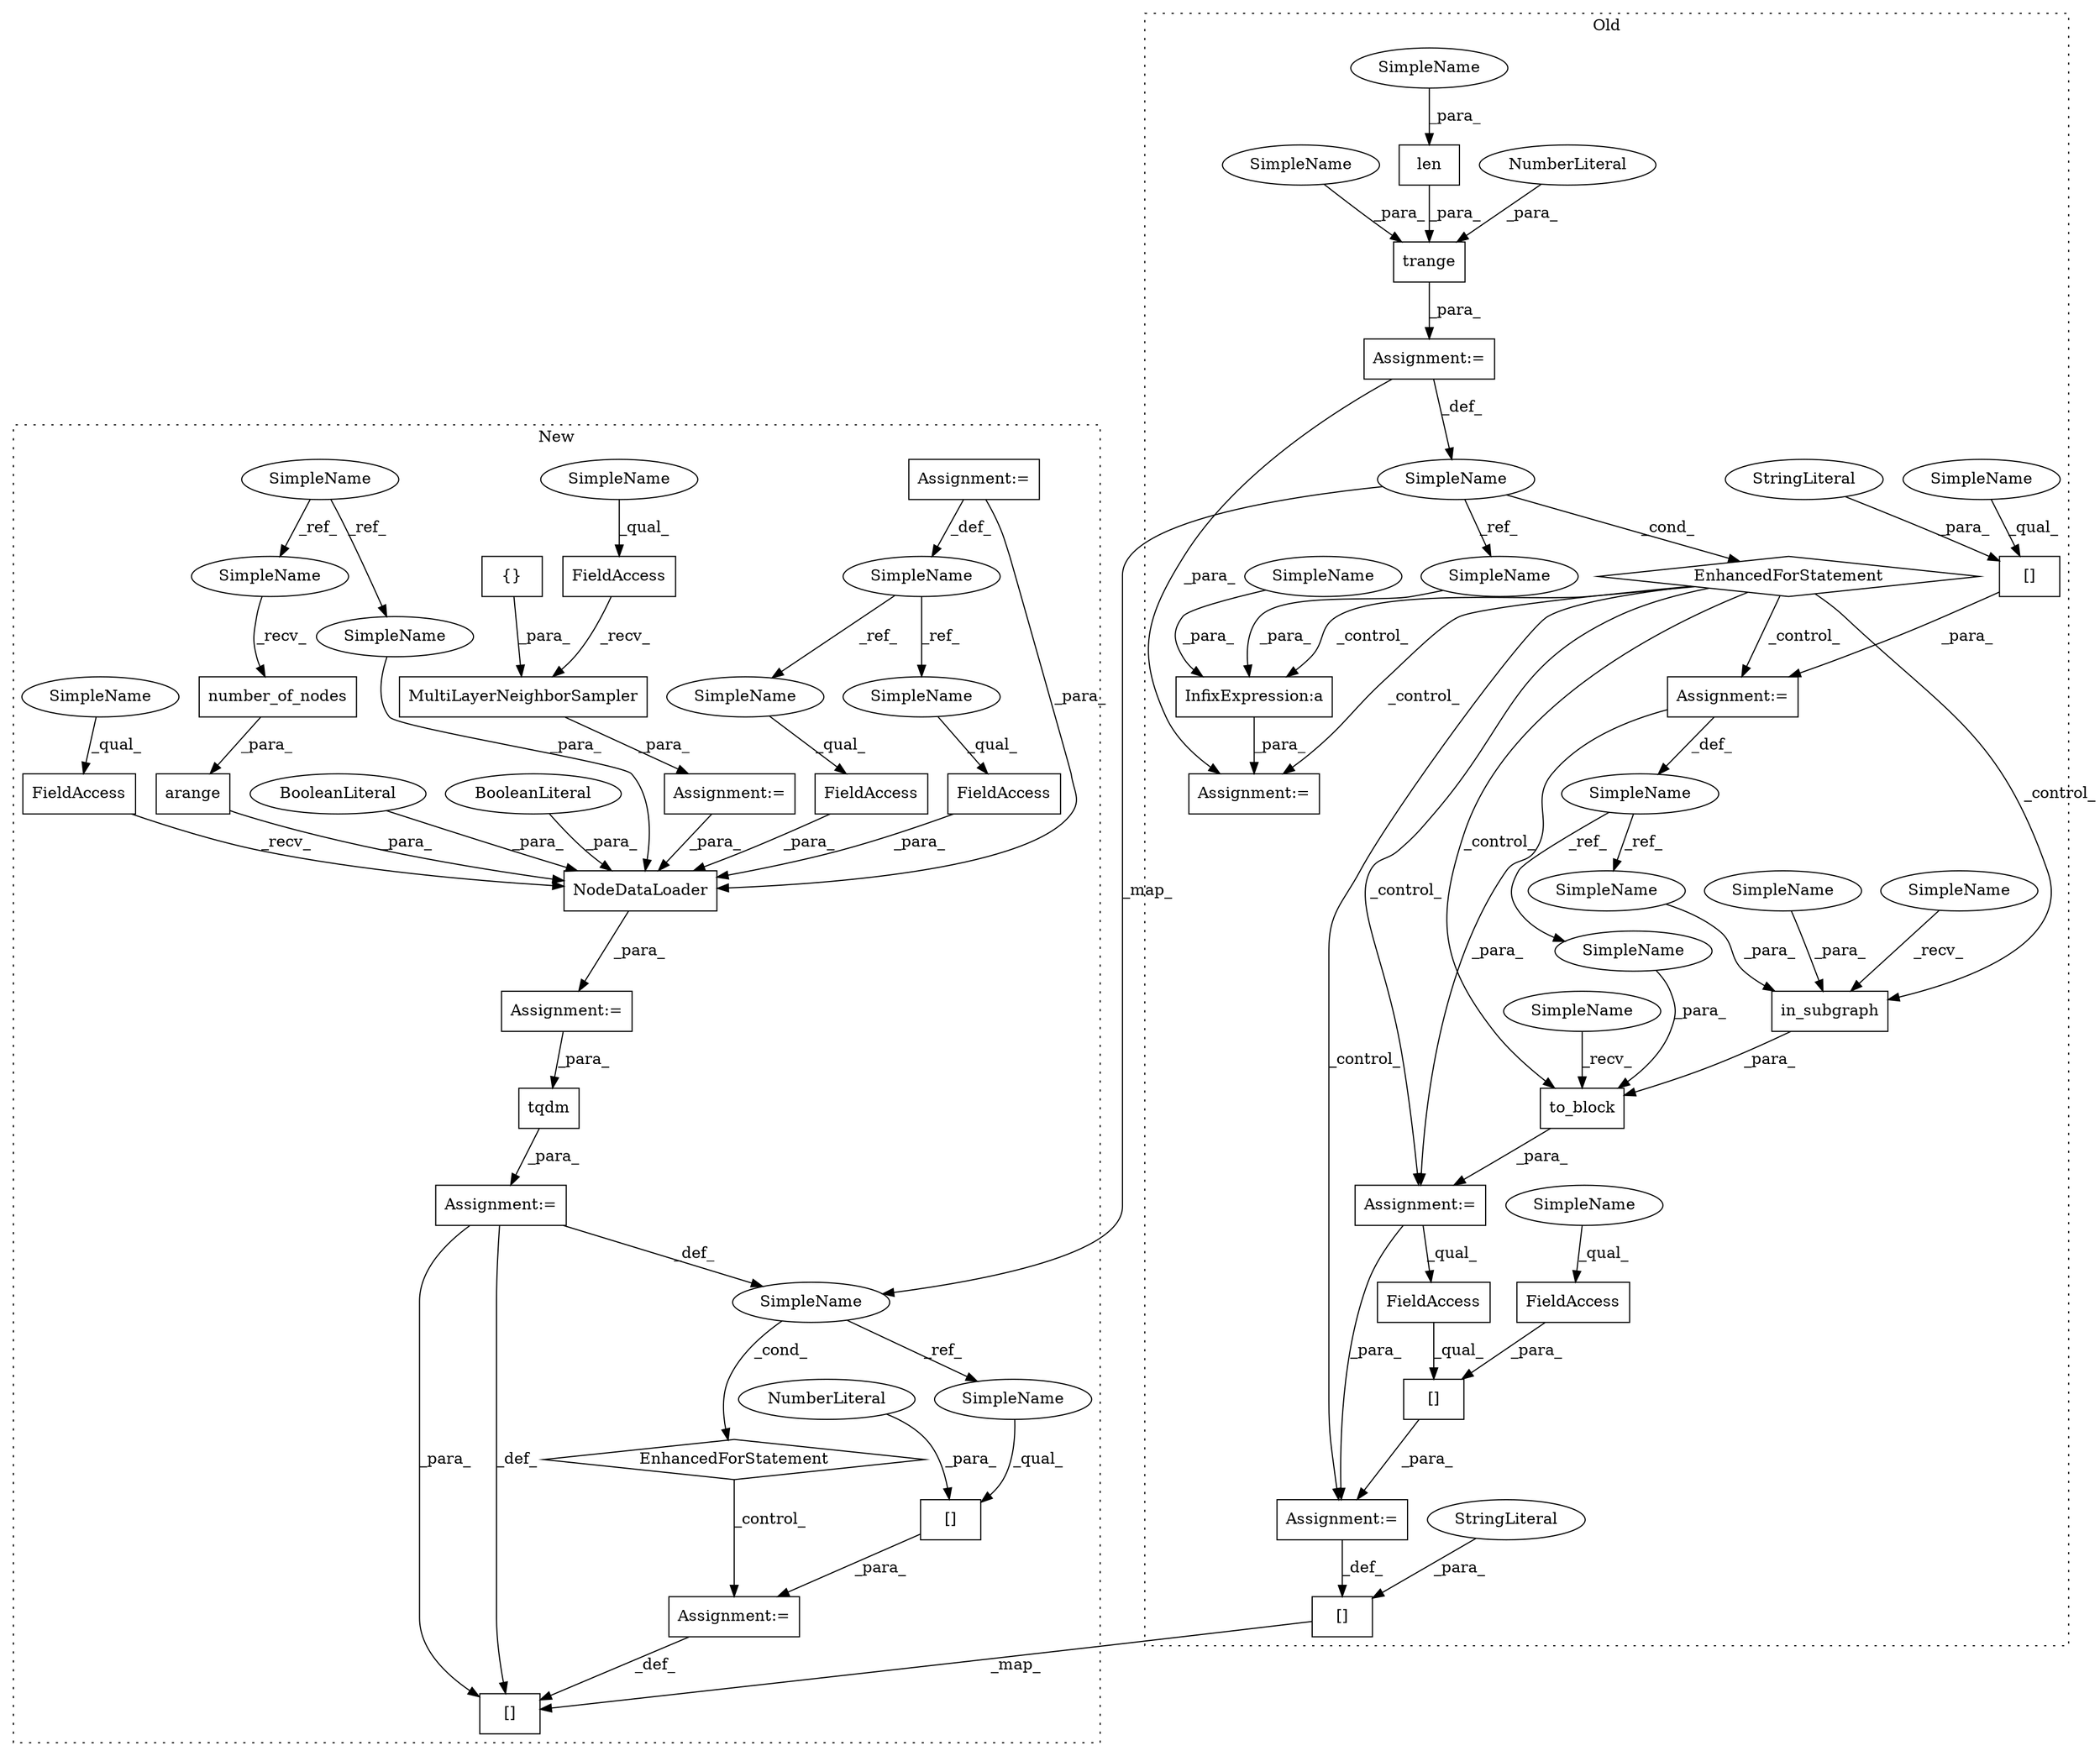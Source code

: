 digraph G {
subgraph cluster0 {
1 [label="len" a="32" s="2823,2832" l="4,1" shape="box"];
3 [label="EnhancedForStatement" a="70" s="2740,2845" l="57,2" shape="diamond"];
5 [label="SimpleName" a="42" s="2801" l="5" shape="ellipse"];
8 [label="Assignment:=" a="7" s="2740,2845" l="57,2" shape="box"];
10 [label="InfixExpression:a" a="27" s="2867" l="3" shape="box"];
15 [label="in_subgraph" a="32" s="2967,2992" l="12,1" shape="box"];
17 [label="[]" a="2" s="3327,3353" l="2,1" shape="box"];
18 [label="SimpleName" a="42" s="2891" l="11" shape="ellipse"];
19 [label="to_block" a="32" s="2954,3005" l="9,1" shape="box"];
20 [label="[]" a="2" s="3028,3049" l="14,1" shape="box"];
24 [label="FieldAccess" a="22" s="3028" l="13" shape="box"];
25 [label="FieldAccess" a="22" s="3042" l="7" shape="box"];
26 [label="[]" a="2" s="2903,2933" l="6,1" shape="box"];
27 [label="trange" a="32" s="2814,2844" l="7,1" shape="box"];
28 [label="NumberLiteral" a="34" s="2821" l="1" shape="ellipse"];
31 [label="Assignment:=" a="7" s="2949" l="1" shape="box"];
32 [label="Assignment:=" a="7" s="2860" l="1" shape="box"];
33 [label="Assignment:=" a="7" s="3027" l="1" shape="box"];
34 [label="StringLiteral" a="45" s="2909" l="24" shape="ellipse"];
35 [label="Assignment:=" a="7" s="2902" l="1" shape="box"];
37 [label="StringLiteral" a="45" s="3329" l="24" shape="ellipse"];
46 [label="SimpleName" a="42" s="2862" l="5" shape="ellipse"];
48 [label="SimpleName" a="42" s="2963" l="3" shape="ellipse"];
49 [label="SimpleName" a="42" s="2950" l="3" shape="ellipse"];
50 [label="SimpleName" a="42" s="3042" l="3" shape="ellipse"];
57 [label="SimpleName" a="42" s="2979" l="1" shape="ellipse"];
58 [label="SimpleName" a="42" s="2903" l="5" shape="ellipse"];
59 [label="SimpleName" a="42" s="2827" l="5" shape="ellipse"];
60 [label="SimpleName" a="42" s="2981" l="11" shape="ellipse"];
61 [label="SimpleName" a="42" s="2994" l="11" shape="ellipse"];
62 [label="SimpleName" a="42" s="2870" l="10" shape="ellipse"];
63 [label="SimpleName" a="42" s="2834" l="10" shape="ellipse"];
label = "Old";
style="dotted";
}
subgraph cluster1 {
2 [label="EnhancedForStatement" a="70" s="2304,2440" l="102,2" shape="diamond"];
4 [label="SimpleName" a="42" s="2410" l="6" shape="ellipse"];
6 [label="Assignment:=" a="7" s="2457" l="1" shape="box"];
7 [label="Assignment:=" a="7" s="1684" l="4" shape="box"];
9 [label="arange" a="32" s="2216,2242" l="7,1" shape="box"];
11 [label="{}" a="4" s="2154,2159" l="1,1" shape="box"];
12 [label="[]" a="2" s="2458,2466" l="7,1" shape="box"];
13 [label="tqdm" a="32" s="2424,2439" l="5,1" shape="box"];
14 [label="NumberLiteral" a="34" s="2465" l="1" shape="ellipse"];
16 [label="[]" a="2" s="2744,2758" l="2,1" shape="box"];
21 [label="FieldAccess" a="22" s="2252" l="15" shape="box"];
22 [label="SimpleName" a="42" s="1684" l="4" shape="ellipse"];
23 [label="FieldAccess" a="22" s="2279" l="16" shape="box"];
29 [label="Assignment:=" a="7" s="2105" l="1" shape="box"];
30 [label="Assignment:=" a="7" s="2304,2440" l="102,2" shape="box"];
36 [label="Assignment:=" a="7" s="2179" l="1" shape="box"];
38 [label="NodeDataLoader" a="32" s="2193,2295" l="15,1" shape="box"];
39 [label="SimpleName" a="42" s="1741" l="1" shape="ellipse"];
40 [label="number_of_nodes" a="32" s="2225" l="17" shape="box"];
41 [label="FieldAccess" a="22" s="2180" l="12" shape="box"];
42 [label="FieldAccess" a="22" s="2106" l="12" shape="box"];
43 [label="BooleanLiteral" a="9" s="2273" l="5" shape="ellipse"];
44 [label="BooleanLiteral" a="9" s="2268" l="4" shape="ellipse"];
45 [label="MultiLayerNeighborSampler" a="32" s="2119,2160" l="26,1" shape="box"];
47 [label="SimpleName" a="42" s="2458" l="6" shape="ellipse"];
51 [label="SimpleName" a="42" s="2106" l="3" shape="ellipse"];
52 [label="SimpleName" a="42" s="2180" l="3" shape="ellipse"];
53 [label="SimpleName" a="42" s="2223" l="1" shape="ellipse"];
54 [label="SimpleName" a="42" s="2208" l="1" shape="ellipse"];
55 [label="SimpleName" a="42" s="2279" l="4" shape="ellipse"];
56 [label="SimpleName" a="42" s="2252" l="4" shape="ellipse"];
label = "New";
style="dotted";
}
1 -> 27 [label="_para_"];
2 -> 6 [label="_control_"];
3 -> 31 [label="_control_"];
3 -> 33 [label="_control_"];
3 -> 35 [label="_control_"];
3 -> 32 [label="_control_"];
3 -> 19 [label="_control_"];
3 -> 10 [label="_control_"];
3 -> 15 [label="_control_"];
4 -> 2 [label="_cond_"];
4 -> 47 [label="_ref_"];
5 -> 3 [label="_cond_"];
5 -> 4 [label="_map_"];
5 -> 46 [label="_ref_"];
6 -> 16 [label="_def_"];
7 -> 22 [label="_def_"];
7 -> 38 [label="_para_"];
8 -> 32 [label="_para_"];
8 -> 5 [label="_def_"];
9 -> 38 [label="_para_"];
10 -> 32 [label="_para_"];
11 -> 45 [label="_para_"];
12 -> 6 [label="_para_"];
13 -> 30 [label="_para_"];
14 -> 12 [label="_para_"];
15 -> 19 [label="_para_"];
17 -> 16 [label="_map_"];
18 -> 61 [label="_ref_"];
18 -> 60 [label="_ref_"];
19 -> 31 [label="_para_"];
20 -> 33 [label="_para_"];
21 -> 38 [label="_para_"];
22 -> 56 [label="_ref_"];
22 -> 55 [label="_ref_"];
23 -> 38 [label="_para_"];
24 -> 20 [label="_qual_"];
25 -> 20 [label="_para_"];
26 -> 35 [label="_para_"];
27 -> 8 [label="_para_"];
28 -> 27 [label="_para_"];
29 -> 38 [label="_para_"];
30 -> 4 [label="_def_"];
30 -> 16 [label="_para_"];
30 -> 16 [label="_def_"];
31 -> 33 [label="_para_"];
31 -> 24 [label="_qual_"];
33 -> 17 [label="_def_"];
34 -> 26 [label="_para_"];
35 -> 31 [label="_para_"];
35 -> 18 [label="_def_"];
36 -> 13 [label="_para_"];
37 -> 17 [label="_para_"];
38 -> 36 [label="_para_"];
39 -> 54 [label="_ref_"];
39 -> 53 [label="_ref_"];
40 -> 9 [label="_para_"];
41 -> 38 [label="_recv_"];
42 -> 45 [label="_recv_"];
43 -> 38 [label="_para_"];
44 -> 38 [label="_para_"];
45 -> 29 [label="_para_"];
46 -> 10 [label="_para_"];
47 -> 12 [label="_qual_"];
48 -> 15 [label="_recv_"];
49 -> 19 [label="_recv_"];
50 -> 25 [label="_qual_"];
51 -> 42 [label="_qual_"];
52 -> 41 [label="_qual_"];
53 -> 40 [label="_recv_"];
54 -> 38 [label="_para_"];
55 -> 23 [label="_qual_"];
56 -> 21 [label="_qual_"];
57 -> 15 [label="_para_"];
58 -> 26 [label="_qual_"];
59 -> 1 [label="_para_"];
60 -> 15 [label="_para_"];
61 -> 19 [label="_para_"];
62 -> 10 [label="_para_"];
63 -> 27 [label="_para_"];
}